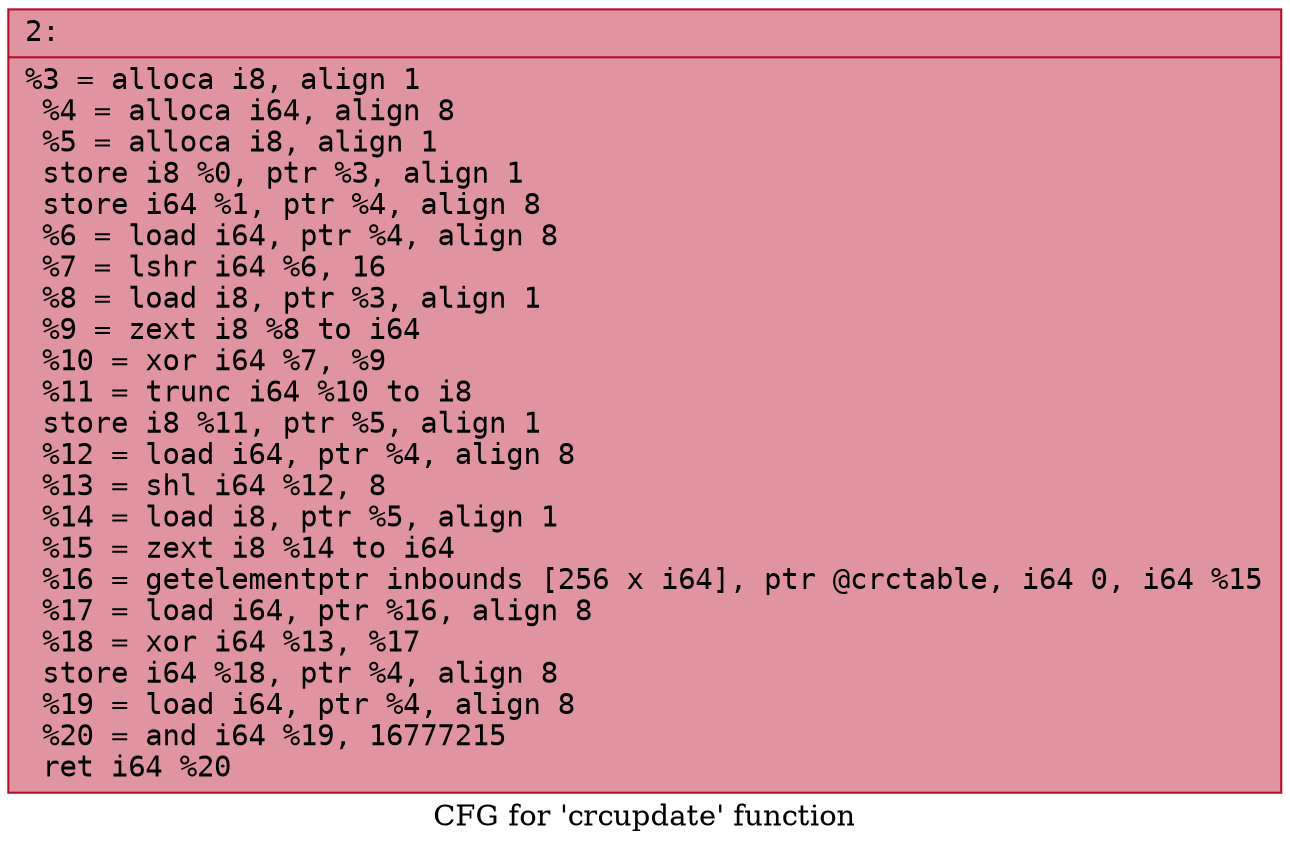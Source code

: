 digraph "CFG for 'crcupdate' function" {
	label="CFG for 'crcupdate' function";

	Node0x6000017e2300 [shape=record,color="#b70d28ff", style=filled, fillcolor="#b70d2870" fontname="Courier",label="{2:\l|  %3 = alloca i8, align 1\l  %4 = alloca i64, align 8\l  %5 = alloca i8, align 1\l  store i8 %0, ptr %3, align 1\l  store i64 %1, ptr %4, align 8\l  %6 = load i64, ptr %4, align 8\l  %7 = lshr i64 %6, 16\l  %8 = load i8, ptr %3, align 1\l  %9 = zext i8 %8 to i64\l  %10 = xor i64 %7, %9\l  %11 = trunc i64 %10 to i8\l  store i8 %11, ptr %5, align 1\l  %12 = load i64, ptr %4, align 8\l  %13 = shl i64 %12, 8\l  %14 = load i8, ptr %5, align 1\l  %15 = zext i8 %14 to i64\l  %16 = getelementptr inbounds [256 x i64], ptr @crctable, i64 0, i64 %15\l  %17 = load i64, ptr %16, align 8\l  %18 = xor i64 %13, %17\l  store i64 %18, ptr %4, align 8\l  %19 = load i64, ptr %4, align 8\l  %20 = and i64 %19, 16777215\l  ret i64 %20\l}"];
}
